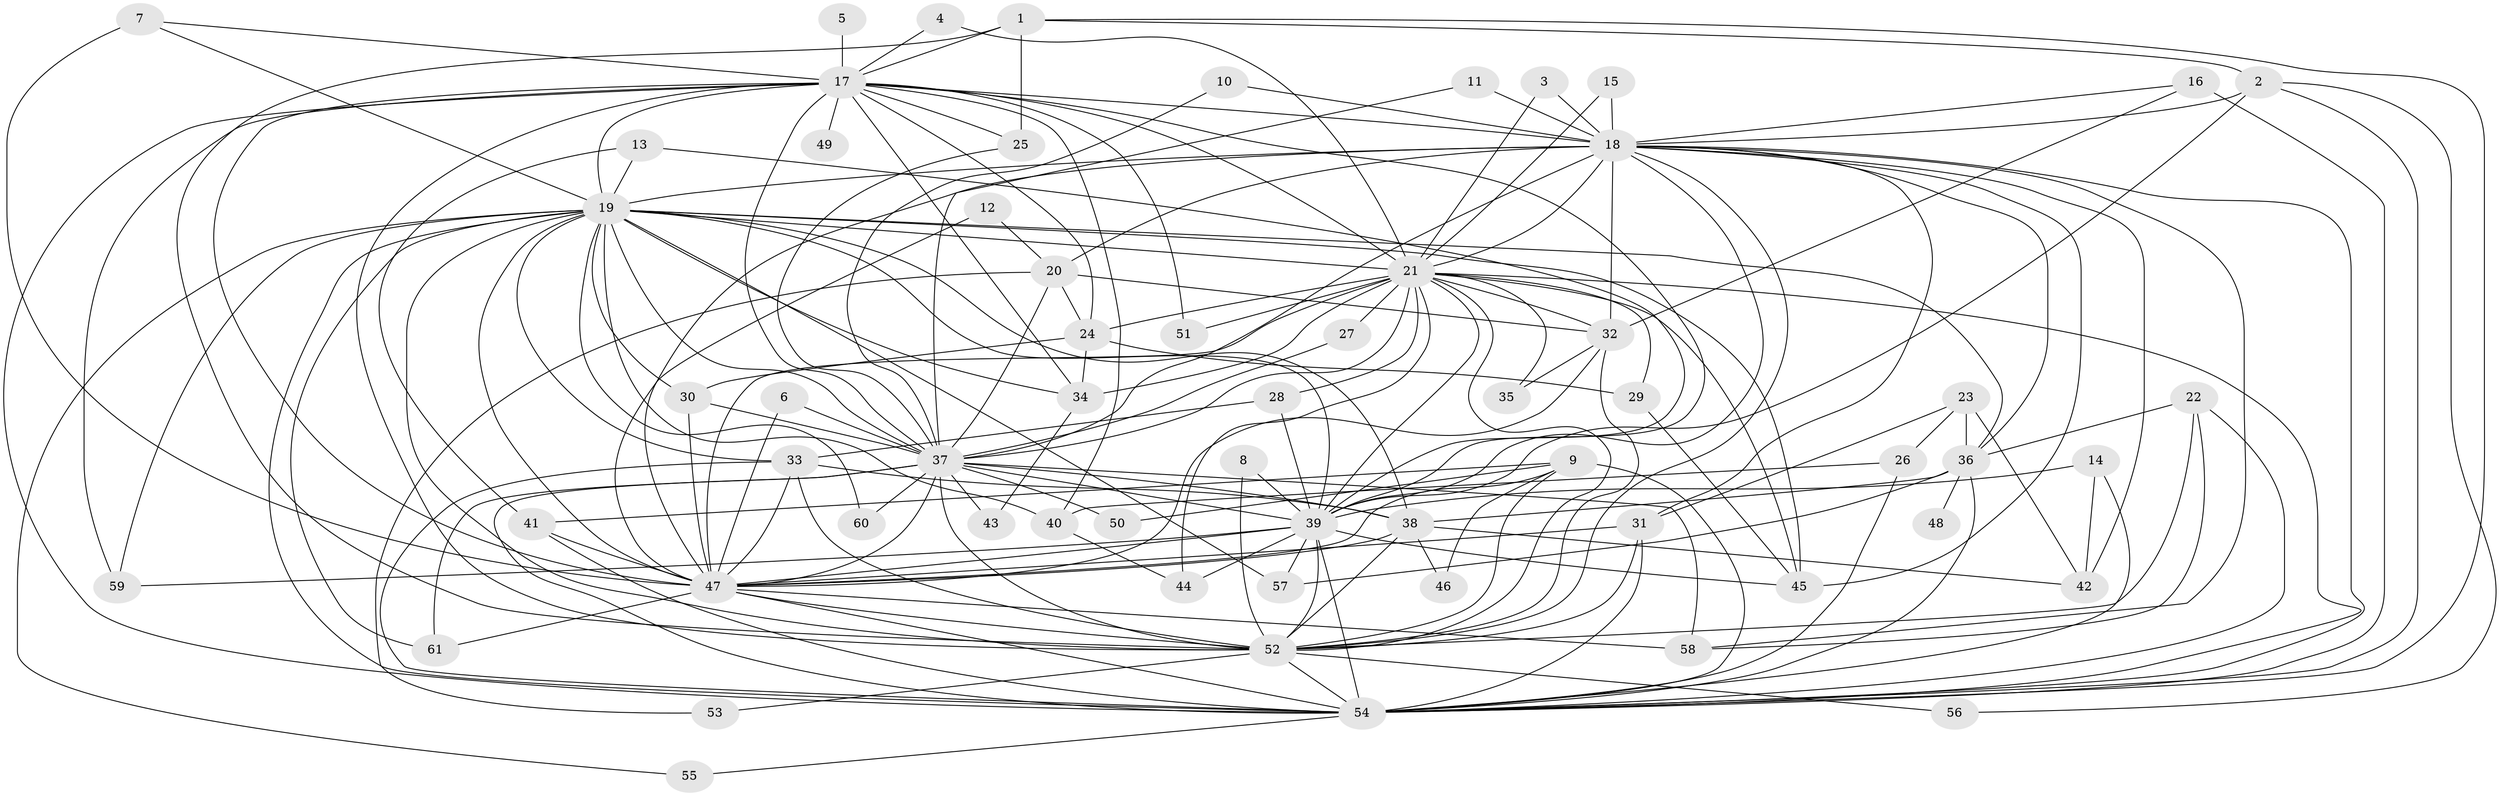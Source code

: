 // original degree distribution, {20: 0.00819672131147541, 22: 0.00819672131147541, 24: 0.01639344262295082, 25: 0.00819672131147541, 13: 0.00819672131147541, 18: 0.00819672131147541, 23: 0.02459016393442623, 4: 0.13114754098360656, 3: 0.22131147540983606, 7: 0.01639344262295082, 5: 0.04918032786885246, 2: 0.47540983606557374, 6: 0.02459016393442623}
// Generated by graph-tools (version 1.1) at 2025/49/03/09/25 03:49:30]
// undirected, 61 vertices, 177 edges
graph export_dot {
graph [start="1"]
  node [color=gray90,style=filled];
  1;
  2;
  3;
  4;
  5;
  6;
  7;
  8;
  9;
  10;
  11;
  12;
  13;
  14;
  15;
  16;
  17;
  18;
  19;
  20;
  21;
  22;
  23;
  24;
  25;
  26;
  27;
  28;
  29;
  30;
  31;
  32;
  33;
  34;
  35;
  36;
  37;
  38;
  39;
  40;
  41;
  42;
  43;
  44;
  45;
  46;
  47;
  48;
  49;
  50;
  51;
  52;
  53;
  54;
  55;
  56;
  57;
  58;
  59;
  60;
  61;
  1 -- 2 [weight=1.0];
  1 -- 17 [weight=1.0];
  1 -- 25 [weight=1.0];
  1 -- 52 [weight=1.0];
  1 -- 54 [weight=1.0];
  2 -- 18 [weight=1.0];
  2 -- 39 [weight=1.0];
  2 -- 54 [weight=1.0];
  2 -- 56 [weight=1.0];
  3 -- 18 [weight=1.0];
  3 -- 21 [weight=1.0];
  4 -- 17 [weight=1.0];
  4 -- 21 [weight=1.0];
  5 -- 17 [weight=1.0];
  6 -- 37 [weight=1.0];
  6 -- 47 [weight=1.0];
  7 -- 17 [weight=1.0];
  7 -- 19 [weight=1.0];
  7 -- 47 [weight=1.0];
  8 -- 39 [weight=1.0];
  8 -- 52 [weight=1.0];
  9 -- 41 [weight=1.0];
  9 -- 46 [weight=1.0];
  9 -- 47 [weight=1.0];
  9 -- 50 [weight=1.0];
  9 -- 52 [weight=1.0];
  9 -- 54 [weight=1.0];
  10 -- 18 [weight=1.0];
  10 -- 37 [weight=1.0];
  11 -- 18 [weight=1.0];
  11 -- 37 [weight=1.0];
  12 -- 20 [weight=1.0];
  12 -- 47 [weight=1.0];
  13 -- 19 [weight=1.0];
  13 -- 39 [weight=1.0];
  13 -- 41 [weight=1.0];
  14 -- 39 [weight=1.0];
  14 -- 42 [weight=1.0];
  14 -- 54 [weight=1.0];
  15 -- 18 [weight=1.0];
  15 -- 21 [weight=1.0];
  16 -- 18 [weight=1.0];
  16 -- 32 [weight=1.0];
  16 -- 54 [weight=1.0];
  17 -- 18 [weight=1.0];
  17 -- 19 [weight=2.0];
  17 -- 21 [weight=1.0];
  17 -- 24 [weight=1.0];
  17 -- 25 [weight=1.0];
  17 -- 34 [weight=1.0];
  17 -- 37 [weight=1.0];
  17 -- 39 [weight=1.0];
  17 -- 40 [weight=1.0];
  17 -- 47 [weight=2.0];
  17 -- 49 [weight=1.0];
  17 -- 51 [weight=1.0];
  17 -- 52 [weight=1.0];
  17 -- 54 [weight=1.0];
  17 -- 59 [weight=1.0];
  18 -- 19 [weight=2.0];
  18 -- 20 [weight=1.0];
  18 -- 21 [weight=2.0];
  18 -- 31 [weight=1.0];
  18 -- 32 [weight=1.0];
  18 -- 36 [weight=1.0];
  18 -- 37 [weight=1.0];
  18 -- 39 [weight=1.0];
  18 -- 42 [weight=2.0];
  18 -- 45 [weight=1.0];
  18 -- 47 [weight=1.0];
  18 -- 52 [weight=1.0];
  18 -- 54 [weight=1.0];
  18 -- 58 [weight=1.0];
  19 -- 21 [weight=2.0];
  19 -- 30 [weight=1.0];
  19 -- 33 [weight=1.0];
  19 -- 34 [weight=1.0];
  19 -- 36 [weight=1.0];
  19 -- 37 [weight=3.0];
  19 -- 38 [weight=1.0];
  19 -- 39 [weight=2.0];
  19 -- 40 [weight=2.0];
  19 -- 45 [weight=1.0];
  19 -- 47 [weight=2.0];
  19 -- 52 [weight=2.0];
  19 -- 54 [weight=3.0];
  19 -- 55 [weight=1.0];
  19 -- 57 [weight=1.0];
  19 -- 59 [weight=1.0];
  19 -- 60 [weight=1.0];
  19 -- 61 [weight=1.0];
  20 -- 24 [weight=1.0];
  20 -- 32 [weight=1.0];
  20 -- 37 [weight=1.0];
  20 -- 53 [weight=1.0];
  21 -- 24 [weight=2.0];
  21 -- 27 [weight=1.0];
  21 -- 28 [weight=1.0];
  21 -- 29 [weight=1.0];
  21 -- 32 [weight=1.0];
  21 -- 34 [weight=1.0];
  21 -- 35 [weight=1.0];
  21 -- 37 [weight=1.0];
  21 -- 39 [weight=1.0];
  21 -- 44 [weight=1.0];
  21 -- 45 [weight=1.0];
  21 -- 47 [weight=3.0];
  21 -- 51 [weight=1.0];
  21 -- 52 [weight=1.0];
  21 -- 54 [weight=1.0];
  22 -- 36 [weight=1.0];
  22 -- 52 [weight=1.0];
  22 -- 54 [weight=1.0];
  22 -- 58 [weight=1.0];
  23 -- 26 [weight=1.0];
  23 -- 31 [weight=1.0];
  23 -- 36 [weight=1.0];
  23 -- 42 [weight=1.0];
  24 -- 29 [weight=1.0];
  24 -- 30 [weight=1.0];
  24 -- 34 [weight=1.0];
  25 -- 37 [weight=1.0];
  26 -- 40 [weight=1.0];
  26 -- 54 [weight=1.0];
  27 -- 37 [weight=1.0];
  28 -- 33 [weight=1.0];
  28 -- 39 [weight=1.0];
  29 -- 45 [weight=1.0];
  30 -- 37 [weight=1.0];
  30 -- 47 [weight=1.0];
  31 -- 47 [weight=2.0];
  31 -- 52 [weight=1.0];
  31 -- 54 [weight=1.0];
  32 -- 35 [weight=1.0];
  32 -- 47 [weight=1.0];
  32 -- 52 [weight=1.0];
  33 -- 38 [weight=1.0];
  33 -- 47 [weight=1.0];
  33 -- 52 [weight=2.0];
  33 -- 54 [weight=1.0];
  34 -- 43 [weight=1.0];
  36 -- 38 [weight=1.0];
  36 -- 48 [weight=1.0];
  36 -- 54 [weight=1.0];
  36 -- 57 [weight=1.0];
  37 -- 38 [weight=1.0];
  37 -- 39 [weight=1.0];
  37 -- 43 [weight=1.0];
  37 -- 47 [weight=1.0];
  37 -- 50 [weight=1.0];
  37 -- 52 [weight=2.0];
  37 -- 54 [weight=1.0];
  37 -- 58 [weight=1.0];
  37 -- 60 [weight=1.0];
  37 -- 61 [weight=1.0];
  38 -- 42 [weight=1.0];
  38 -- 46 [weight=1.0];
  38 -- 47 [weight=1.0];
  38 -- 52 [weight=1.0];
  39 -- 44 [weight=1.0];
  39 -- 45 [weight=2.0];
  39 -- 47 [weight=1.0];
  39 -- 52 [weight=1.0];
  39 -- 54 [weight=1.0];
  39 -- 57 [weight=1.0];
  39 -- 59 [weight=1.0];
  40 -- 44 [weight=1.0];
  41 -- 47 [weight=1.0];
  41 -- 54 [weight=1.0];
  47 -- 52 [weight=1.0];
  47 -- 54 [weight=1.0];
  47 -- 58 [weight=1.0];
  47 -- 61 [weight=1.0];
  52 -- 53 [weight=1.0];
  52 -- 54 [weight=2.0];
  52 -- 56 [weight=1.0];
  54 -- 55 [weight=1.0];
}
